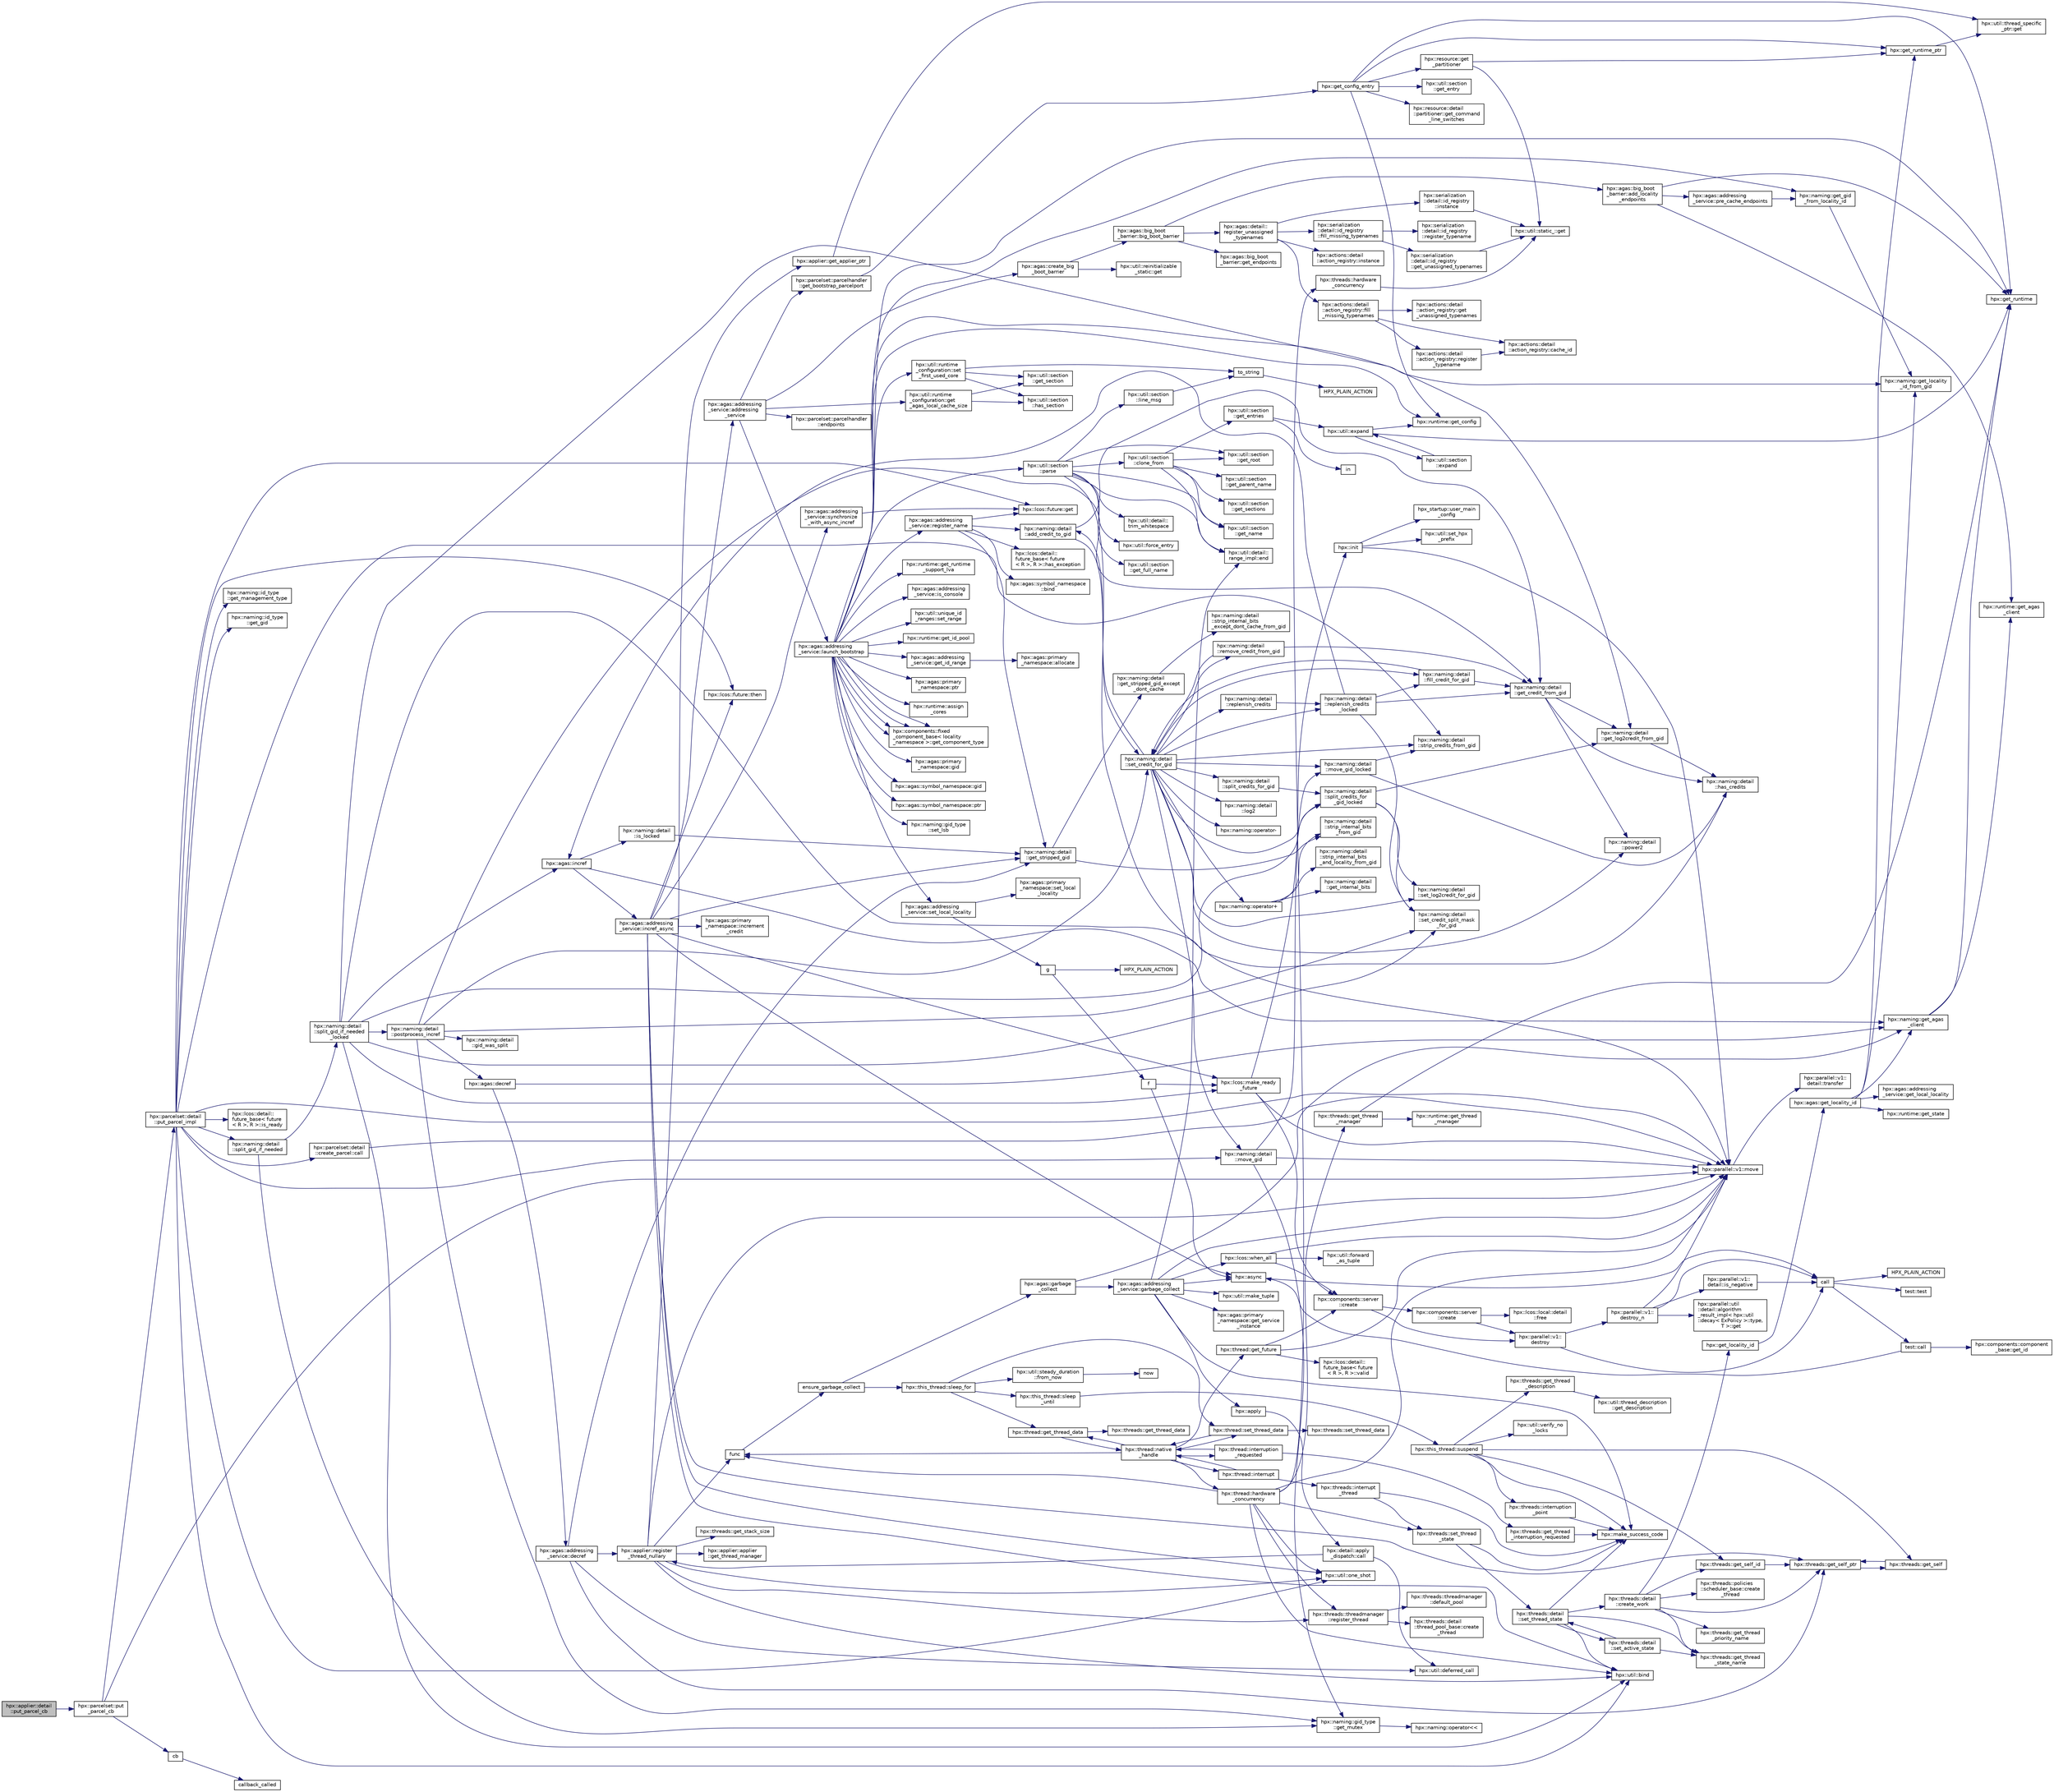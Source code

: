 digraph "hpx::applier::detail::put_parcel_cb"
{
  edge [fontname="Helvetica",fontsize="10",labelfontname="Helvetica",labelfontsize="10"];
  node [fontname="Helvetica",fontsize="10",shape=record];
  rankdir="LR";
  Node529 [label="hpx::applier::detail\l::put_parcel_cb",height=0.2,width=0.4,color="black", fillcolor="grey75", style="filled", fontcolor="black"];
  Node529 -> Node530 [color="midnightblue",fontsize="10",style="solid",fontname="Helvetica"];
  Node530 [label="hpx::parcelset::put\l_parcel_cb",height=0.2,width=0.4,color="black", fillcolor="white", style="filled",URL="$d4/d41/namespacehpx_1_1parcelset.html#a44a60f48094a44cbb7f52b7807dc56ff"];
  Node530 -> Node531 [color="midnightblue",fontsize="10",style="solid",fontname="Helvetica"];
  Node531 [label="hpx::parcelset::detail\l::put_parcel_impl",height=0.2,width=0.4,color="black", fillcolor="white", style="filled",URL="$dc/d4e/namespacehpx_1_1parcelset_1_1detail.html#a0dfe29365976960c7f5db6388e8ce603"];
  Node531 -> Node532 [color="midnightblue",fontsize="10",style="solid",fontname="Helvetica"];
  Node532 [label="hpx::naming::id_type\l::get_management_type",height=0.2,width=0.4,color="black", fillcolor="white", style="filled",URL="$db/dee/structhpx_1_1naming_1_1id__type.html#a84fabf15e9dc17e27f7e58c8a4d05cff"];
  Node531 -> Node533 [color="midnightblue",fontsize="10",style="solid",fontname="Helvetica"];
  Node533 [label="hpx::naming::id_type\l::get_gid",height=0.2,width=0.4,color="black", fillcolor="white", style="filled",URL="$db/dee/structhpx_1_1naming_1_1id__type.html#a0375af42ca6b0ff79e627d91bfae571b"];
  Node531 -> Node534 [color="midnightblue",fontsize="10",style="solid",fontname="Helvetica"];
  Node534 [label="hpx::naming::detail\l::strip_credits_from_gid",height=0.2,width=0.4,color="black", fillcolor="white", style="filled",URL="$d5/d18/namespacehpx_1_1naming_1_1detail.html#a422b12b60e5f7844b224dd68cf8cae8e"];
  Node531 -> Node535 [color="midnightblue",fontsize="10",style="solid",fontname="Helvetica"];
  Node535 [label="hpx::parcelset::detail\l::create_parcel::call",height=0.2,width=0.4,color="black", fillcolor="white", style="filled",URL="$d1/d78/structhpx_1_1parcelset_1_1detail_1_1create__parcel.html#a62b65942f923f68ecf7217b8d48c1157"];
  Node535 -> Node536 [color="midnightblue",fontsize="10",style="solid",fontname="Helvetica"];
  Node536 [label="hpx::parallel::v1::move",height=0.2,width=0.4,color="black", fillcolor="white", style="filled",URL="$db/db9/namespacehpx_1_1parallel_1_1v1.html#aa7c4ede081ce786c9d1eb1adff495cfc"];
  Node536 -> Node537 [color="midnightblue",fontsize="10",style="solid",fontname="Helvetica"];
  Node537 [label="hpx::parallel::v1::\ldetail::transfer",height=0.2,width=0.4,color="black", fillcolor="white", style="filled",URL="$d2/ddd/namespacehpx_1_1parallel_1_1v1_1_1detail.html#ab1b56a05e1885ca7cc7ffa1804dd2f3c"];
  Node531 -> Node536 [color="midnightblue",fontsize="10",style="solid",fontname="Helvetica"];
  Node531 -> Node538 [color="midnightblue",fontsize="10",style="solid",fontname="Helvetica"];
  Node538 [label="hpx::naming::detail\l::move_gid",height=0.2,width=0.4,color="black", fillcolor="white", style="filled",URL="$d5/d18/namespacehpx_1_1naming_1_1detail.html#aade6b5eb4f9361377b0a427cd8bffdca"];
  Node538 -> Node539 [color="midnightblue",fontsize="10",style="solid",fontname="Helvetica"];
  Node539 [label="hpx::naming::gid_type\l::get_mutex",height=0.2,width=0.4,color="black", fillcolor="white", style="filled",URL="$d3/d67/structhpx_1_1naming_1_1gid__type.html#a25f1f7d247b4ec6e77e577400bbbc18f"];
  Node539 -> Node540 [color="midnightblue",fontsize="10",style="solid",fontname="Helvetica"];
  Node540 [label="hpx::naming::operator\<\<",height=0.2,width=0.4,color="black", fillcolor="white", style="filled",URL="$d4/dc9/namespacehpx_1_1naming.html#ad9103d927583be9fcc218e045ad2a6e6"];
  Node538 -> Node541 [color="midnightblue",fontsize="10",style="solid",fontname="Helvetica"];
  Node541 [label="hpx::naming::detail\l::move_gid_locked",height=0.2,width=0.4,color="black", fillcolor="white", style="filled",URL="$d5/d18/namespacehpx_1_1naming_1_1detail.html#ade50f3a7ea7970594a107017d9781f45"];
  Node541 -> Node542 [color="midnightblue",fontsize="10",style="solid",fontname="Helvetica"];
  Node542 [label="hpx::naming::detail\l::has_credits",height=0.2,width=0.4,color="black", fillcolor="white", style="filled",URL="$d5/d18/namespacehpx_1_1naming_1_1detail.html#afb823cf706d95f298c25af22fe39653b"];
  Node541 -> Node534 [color="midnightblue",fontsize="10",style="solid",fontname="Helvetica"];
  Node538 -> Node536 [color="midnightblue",fontsize="10",style="solid",fontname="Helvetica"];
  Node531 -> Node543 [color="midnightblue",fontsize="10",style="solid",fontname="Helvetica"];
  Node543 [label="hpx::naming::detail\l::split_gid_if_needed",height=0.2,width=0.4,color="black", fillcolor="white", style="filled",URL="$d5/d18/namespacehpx_1_1naming_1_1detail.html#a106949fcb9087fb6bdca67d048d6568f"];
  Node543 -> Node539 [color="midnightblue",fontsize="10",style="solid",fontname="Helvetica"];
  Node543 -> Node544 [color="midnightblue",fontsize="10",style="solid",fontname="Helvetica"];
  Node544 [label="hpx::naming::detail\l::split_gid_if_needed\l_locked",height=0.2,width=0.4,color="black", fillcolor="white", style="filled",URL="$d5/d18/namespacehpx_1_1naming_1_1detail.html#a8a41d874bb719f702a76d483293d9d56"];
  Node544 -> Node542 [color="midnightblue",fontsize="10",style="solid",fontname="Helvetica"];
  Node544 -> Node545 [color="midnightblue",fontsize="10",style="solid",fontname="Helvetica"];
  Node545 [label="hpx::naming::detail\l::get_log2credit_from_gid",height=0.2,width=0.4,color="black", fillcolor="white", style="filled",URL="$d5/d18/namespacehpx_1_1naming_1_1detail.html#a65b5a75f9576e0c15d372d20f0ed37d0"];
  Node545 -> Node542 [color="midnightblue",fontsize="10",style="solid",fontname="Helvetica"];
  Node544 -> Node546 [color="midnightblue",fontsize="10",style="solid",fontname="Helvetica"];
  Node546 [label="hpx::naming::detail\l::set_credit_split_mask\l_for_gid",height=0.2,width=0.4,color="black", fillcolor="white", style="filled",URL="$d5/d18/namespacehpx_1_1naming_1_1detail.html#a514fb4fd603d267bd438c27ea2fb1e7d"];
  Node544 -> Node547 [color="midnightblue",fontsize="10",style="solid",fontname="Helvetica"];
  Node547 [label="hpx::agas::incref",height=0.2,width=0.4,color="black", fillcolor="white", style="filled",URL="$dc/d54/namespacehpx_1_1agas.html#aad81d2ea721c1a5692e243ef07bf164f"];
  Node547 -> Node548 [color="midnightblue",fontsize="10",style="solid",fontname="Helvetica"];
  Node548 [label="hpx::naming::detail\l::is_locked",height=0.2,width=0.4,color="black", fillcolor="white", style="filled",URL="$d5/d18/namespacehpx_1_1naming_1_1detail.html#a721ab5a11bd11a37b0c905ea3fe0a6d7"];
  Node548 -> Node549 [color="midnightblue",fontsize="10",style="solid",fontname="Helvetica"];
  Node549 [label="hpx::naming::detail\l::get_stripped_gid",height=0.2,width=0.4,color="black", fillcolor="white", style="filled",URL="$d5/d18/namespacehpx_1_1naming_1_1detail.html#ad3a849cb7ebd5dccf9aefadccc21dd89"];
  Node549 -> Node550 [color="midnightblue",fontsize="10",style="solid",fontname="Helvetica"];
  Node550 [label="hpx::naming::detail\l::strip_internal_bits\l_from_gid",height=0.2,width=0.4,color="black", fillcolor="white", style="filled",URL="$d5/d18/namespacehpx_1_1naming_1_1detail.html#a95cca4d4bc82a9da3e804b225b03dfaf"];
  Node549 -> Node551 [color="midnightblue",fontsize="10",style="solid",fontname="Helvetica"];
  Node551 [label="hpx::naming::detail\l::get_stripped_gid_except\l_dont_cache",height=0.2,width=0.4,color="black", fillcolor="white", style="filled",URL="$d5/d18/namespacehpx_1_1naming_1_1detail.html#a1ab848588112d0f7fac377a15692c9cc"];
  Node551 -> Node552 [color="midnightblue",fontsize="10",style="solid",fontname="Helvetica"];
  Node552 [label="hpx::naming::detail\l::strip_internal_bits\l_except_dont_cache_from_gid",height=0.2,width=0.4,color="black", fillcolor="white", style="filled",URL="$d5/d18/namespacehpx_1_1naming_1_1detail.html#aabeb51a92376c6bfb9cf31bf9ff0c4cc"];
  Node547 -> Node553 [color="midnightblue",fontsize="10",style="solid",fontname="Helvetica"];
  Node553 [label="hpx::naming::get_agas\l_client",height=0.2,width=0.4,color="black", fillcolor="white", style="filled",URL="$d4/dc9/namespacehpx_1_1naming.html#a0408fffd5d34b620712a801b0ae3b032"];
  Node553 -> Node554 [color="midnightblue",fontsize="10",style="solid",fontname="Helvetica"];
  Node554 [label="hpx::get_runtime",height=0.2,width=0.4,color="black", fillcolor="white", style="filled",URL="$d8/d83/namespacehpx.html#aef902cc6c7dd3b9fbadf34d1e850a070"];
  Node553 -> Node555 [color="midnightblue",fontsize="10",style="solid",fontname="Helvetica"];
  Node555 [label="hpx::runtime::get_agas\l_client",height=0.2,width=0.4,color="black", fillcolor="white", style="filled",URL="$d0/d7b/classhpx_1_1runtime.html#aeb5dddd30d6b9861669af8ad44d1a96a"];
  Node547 -> Node556 [color="midnightblue",fontsize="10",style="solid",fontname="Helvetica"];
  Node556 [label="hpx::agas::addressing\l_service::incref_async",height=0.2,width=0.4,color="black", fillcolor="white", style="filled",URL="$db/d58/structhpx_1_1agas_1_1addressing__service.html#adae9df2634cf648f129f203c3678c1c1",tooltip="Increment the global reference count for the given id. "];
  Node556 -> Node549 [color="midnightblue",fontsize="10",style="solid",fontname="Helvetica"];
  Node556 -> Node557 [color="midnightblue",fontsize="10",style="solid",fontname="Helvetica"];
  Node557 [label="hpx::threads::get_self_ptr",height=0.2,width=0.4,color="black", fillcolor="white", style="filled",URL="$d7/d28/namespacehpx_1_1threads.html#a22877ae347ad884cde3a51397dad6c53"];
  Node557 -> Node558 [color="midnightblue",fontsize="10",style="solid",fontname="Helvetica"];
  Node558 [label="hpx::threads::get_self",height=0.2,width=0.4,color="black", fillcolor="white", style="filled",URL="$d7/d28/namespacehpx_1_1threads.html#a07daf4d6d29233f20d66d41ab7b5b8e8"];
  Node558 -> Node557 [color="midnightblue",fontsize="10",style="solid",fontname="Helvetica"];
  Node556 -> Node559 [color="midnightblue",fontsize="10",style="solid",fontname="Helvetica"];
  Node559 [label="hpx::agas::addressing\l_service::addressing\l_service",height=0.2,width=0.4,color="black", fillcolor="white", style="filled",URL="$db/d58/structhpx_1_1agas_1_1addressing__service.html#a4cd885b12c530009f44f7372c197d54f"];
  Node559 -> Node560 [color="midnightblue",fontsize="10",style="solid",fontname="Helvetica"];
  Node560 [label="hpx::util::runtime\l_configuration::get\l_agas_local_cache_size",height=0.2,width=0.4,color="black", fillcolor="white", style="filled",URL="$d8/d70/classhpx_1_1util_1_1runtime__configuration.html#a5fc409d10bc5e063fde7992fb2d8eefe"];
  Node560 -> Node561 [color="midnightblue",fontsize="10",style="solid",fontname="Helvetica"];
  Node561 [label="hpx::util::section\l::has_section",height=0.2,width=0.4,color="black", fillcolor="white", style="filled",URL="$dd/de4/classhpx_1_1util_1_1section.html#a2ef0091925e5c2e3fda235bff644cdb4"];
  Node560 -> Node562 [color="midnightblue",fontsize="10",style="solid",fontname="Helvetica"];
  Node562 [label="hpx::util::section\l::get_section",height=0.2,width=0.4,color="black", fillcolor="white", style="filled",URL="$dd/de4/classhpx_1_1util_1_1section.html#a3506cc01fb5453b2176f4747352c5517"];
  Node559 -> Node563 [color="midnightblue",fontsize="10",style="solid",fontname="Helvetica"];
  Node563 [label="hpx::parcelset::parcelhandler\l::get_bootstrap_parcelport",height=0.2,width=0.4,color="black", fillcolor="white", style="filled",URL="$d4/d2f/classhpx_1_1parcelset_1_1parcelhandler.html#aac412291f000080f2496f288b97b7859"];
  Node563 -> Node564 [color="midnightblue",fontsize="10",style="solid",fontname="Helvetica"];
  Node564 [label="hpx::get_config_entry",height=0.2,width=0.4,color="black", fillcolor="white", style="filled",URL="$d8/d83/namespacehpx.html#a097240e6744bc8905f708932da401835",tooltip="Retrieve the string value of a configuration entry given by key. "];
  Node564 -> Node565 [color="midnightblue",fontsize="10",style="solid",fontname="Helvetica"];
  Node565 [label="hpx::get_runtime_ptr",height=0.2,width=0.4,color="black", fillcolor="white", style="filled",URL="$d8/d83/namespacehpx.html#af29daf2bb3e01b4d6495a1742b6cce64"];
  Node565 -> Node566 [color="midnightblue",fontsize="10",style="solid",fontname="Helvetica"];
  Node566 [label="hpx::util::thread_specific\l_ptr::get",height=0.2,width=0.4,color="black", fillcolor="white", style="filled",URL="$d4/d4c/structhpx_1_1util_1_1thread__specific__ptr.html#a3b27d8520710478aa41d1f74206bdba9"];
  Node564 -> Node554 [color="midnightblue",fontsize="10",style="solid",fontname="Helvetica"];
  Node564 -> Node567 [color="midnightblue",fontsize="10",style="solid",fontname="Helvetica"];
  Node567 [label="hpx::runtime::get_config",height=0.2,width=0.4,color="black", fillcolor="white", style="filled",URL="$d0/d7b/classhpx_1_1runtime.html#a0bfe0241e54b1fe1dd4ec181d944de43",tooltip="access configuration information "];
  Node564 -> Node568 [color="midnightblue",fontsize="10",style="solid",fontname="Helvetica"];
  Node568 [label="hpx::util::section\l::get_entry",height=0.2,width=0.4,color="black", fillcolor="white", style="filled",URL="$dd/de4/classhpx_1_1util_1_1section.html#a02ac2ca2a4490347405dec03df46af88"];
  Node564 -> Node569 [color="midnightblue",fontsize="10",style="solid",fontname="Helvetica"];
  Node569 [label="hpx::resource::get\l_partitioner",height=0.2,width=0.4,color="black", fillcolor="white", style="filled",URL="$dd/da5/namespacehpx_1_1resource.html#af91354c369d9a22a00581d6b6da7d0ee"];
  Node569 -> Node570 [color="midnightblue",fontsize="10",style="solid",fontname="Helvetica"];
  Node570 [label="hpx::util::static_::get",height=0.2,width=0.4,color="black", fillcolor="white", style="filled",URL="$d3/dbb/structhpx_1_1util_1_1static__.html#a2967c633948a3bf17a3b5405ef5a8318"];
  Node569 -> Node565 [color="midnightblue",fontsize="10",style="solid",fontname="Helvetica"];
  Node564 -> Node571 [color="midnightblue",fontsize="10",style="solid",fontname="Helvetica"];
  Node571 [label="hpx::resource::detail\l::partitioner::get_command\l_line_switches",height=0.2,width=0.4,color="black", fillcolor="white", style="filled",URL="$d0/dab/classhpx_1_1resource_1_1detail_1_1partitioner.html#a16fe01dd59b2c89bd556788b5713522e"];
  Node559 -> Node572 [color="midnightblue",fontsize="10",style="solid",fontname="Helvetica"];
  Node572 [label="hpx::agas::create_big\l_boot_barrier",height=0.2,width=0.4,color="black", fillcolor="white", style="filled",URL="$dc/d54/namespacehpx_1_1agas.html#a272f64deb448ea9613501a5b3458a57f"];
  Node572 -> Node573 [color="midnightblue",fontsize="10",style="solid",fontname="Helvetica"];
  Node573 [label="hpx::util::reinitializable\l_static::get",height=0.2,width=0.4,color="black", fillcolor="white", style="filled",URL="$d2/db7/structhpx_1_1util_1_1reinitializable__static.html#a2c616d22a193ed9d3b0b58d4203b3809"];
  Node572 -> Node574 [color="midnightblue",fontsize="10",style="solid",fontname="Helvetica"];
  Node574 [label="hpx::agas::big_boot\l_barrier::big_boot_barrier",height=0.2,width=0.4,color="black", fillcolor="white", style="filled",URL="$d8/db6/structhpx_1_1agas_1_1big__boot__barrier.html#ab00f39b77e1ae054dddeab796ac49a07"];
  Node574 -> Node575 [color="midnightblue",fontsize="10",style="solid",fontname="Helvetica"];
  Node575 [label="hpx::agas::detail::\lregister_unassigned\l_typenames",height=0.2,width=0.4,color="black", fillcolor="white", style="filled",URL="$dd/dd0/namespacehpx_1_1agas_1_1detail.html#a69a4d9fbe321b26f2eeeacaae98c05bb"];
  Node575 -> Node576 [color="midnightblue",fontsize="10",style="solid",fontname="Helvetica"];
  Node576 [label="hpx::serialization\l::detail::id_registry\l::instance",height=0.2,width=0.4,color="black", fillcolor="white", style="filled",URL="$dc/d9a/classhpx_1_1serialization_1_1detail_1_1id__registry.html#ab5118609f28337b2a71e7ac63399a2dc"];
  Node576 -> Node570 [color="midnightblue",fontsize="10",style="solid",fontname="Helvetica"];
  Node575 -> Node577 [color="midnightblue",fontsize="10",style="solid",fontname="Helvetica"];
  Node577 [label="hpx::serialization\l::detail::id_registry\l::fill_missing_typenames",height=0.2,width=0.4,color="black", fillcolor="white", style="filled",URL="$dc/d9a/classhpx_1_1serialization_1_1detail_1_1id__registry.html#a80cd98a900de5a5347cf51ab710ed1be"];
  Node577 -> Node578 [color="midnightblue",fontsize="10",style="solid",fontname="Helvetica"];
  Node578 [label="hpx::serialization\l::detail::id_registry\l::get_unassigned_typenames",height=0.2,width=0.4,color="black", fillcolor="white", style="filled",URL="$dc/d9a/classhpx_1_1serialization_1_1detail_1_1id__registry.html#a667f38001517e0031e3421b1f6719baf"];
  Node578 -> Node570 [color="midnightblue",fontsize="10",style="solid",fontname="Helvetica"];
  Node577 -> Node579 [color="midnightblue",fontsize="10",style="solid",fontname="Helvetica"];
  Node579 [label="hpx::serialization\l::detail::id_registry\l::register_typename",height=0.2,width=0.4,color="black", fillcolor="white", style="filled",URL="$dc/d9a/classhpx_1_1serialization_1_1detail_1_1id__registry.html#a3ecf46288bd104ca800605842a269fd6"];
  Node575 -> Node580 [color="midnightblue",fontsize="10",style="solid",fontname="Helvetica"];
  Node580 [label="hpx::actions::detail\l::action_registry::instance",height=0.2,width=0.4,color="black", fillcolor="white", style="filled",URL="$d6/d07/structhpx_1_1actions_1_1detail_1_1action__registry.html#a4d8a8074f8a91fdc5a62e8067ef6472c"];
  Node575 -> Node581 [color="midnightblue",fontsize="10",style="solid",fontname="Helvetica"];
  Node581 [label="hpx::actions::detail\l::action_registry::fill\l_missing_typenames",height=0.2,width=0.4,color="black", fillcolor="white", style="filled",URL="$d6/d07/structhpx_1_1actions_1_1detail_1_1action__registry.html#ad0b2659af6636d76d4b39d64eac81e3c"];
  Node581 -> Node582 [color="midnightblue",fontsize="10",style="solid",fontname="Helvetica"];
  Node582 [label="hpx::actions::detail\l::action_registry::get\l_unassigned_typenames",height=0.2,width=0.4,color="black", fillcolor="white", style="filled",URL="$d6/d07/structhpx_1_1actions_1_1detail_1_1action__registry.html#a5216619c74ba5ee2d7a82626fe3f42cd"];
  Node581 -> Node583 [color="midnightblue",fontsize="10",style="solid",fontname="Helvetica"];
  Node583 [label="hpx::actions::detail\l::action_registry::register\l_typename",height=0.2,width=0.4,color="black", fillcolor="white", style="filled",URL="$d6/d07/structhpx_1_1actions_1_1detail_1_1action__registry.html#a7352d14b8ad4d97a880c8ff247f0e04a"];
  Node583 -> Node584 [color="midnightblue",fontsize="10",style="solid",fontname="Helvetica"];
  Node584 [label="hpx::actions::detail\l::action_registry::cache_id",height=0.2,width=0.4,color="black", fillcolor="white", style="filled",URL="$d6/d07/structhpx_1_1actions_1_1detail_1_1action__registry.html#a241539d91aa05a0cb41e6949b4f7ffb6"];
  Node581 -> Node584 [color="midnightblue",fontsize="10",style="solid",fontname="Helvetica"];
  Node574 -> Node585 [color="midnightblue",fontsize="10",style="solid",fontname="Helvetica"];
  Node585 [label="hpx::agas::big_boot\l_barrier::add_locality\l_endpoints",height=0.2,width=0.4,color="black", fillcolor="white", style="filled",URL="$d8/db6/structhpx_1_1agas_1_1big__boot__barrier.html#aedb4d5066f5ee188b4b2e7476bde8f35"];
  Node585 -> Node554 [color="midnightblue",fontsize="10",style="solid",fontname="Helvetica"];
  Node585 -> Node555 [color="midnightblue",fontsize="10",style="solid",fontname="Helvetica"];
  Node585 -> Node586 [color="midnightblue",fontsize="10",style="solid",fontname="Helvetica"];
  Node586 [label="hpx::agas::addressing\l_service::pre_cache_endpoints",height=0.2,width=0.4,color="black", fillcolor="white", style="filled",URL="$db/d58/structhpx_1_1agas_1_1addressing__service.html#a9384e7f70c49705ea11e55718c144ee4"];
  Node586 -> Node587 [color="midnightblue",fontsize="10",style="solid",fontname="Helvetica"];
  Node587 [label="hpx::naming::get_gid\l_from_locality_id",height=0.2,width=0.4,color="black", fillcolor="white", style="filled",URL="$d4/dc9/namespacehpx_1_1naming.html#ae50a3ecdb5854b6a25a556ebc9830541"];
  Node587 -> Node588 [color="midnightblue",fontsize="10",style="solid",fontname="Helvetica"];
  Node588 [label="hpx::naming::get_locality\l_id_from_gid",height=0.2,width=0.4,color="black", fillcolor="white", style="filled",URL="$d4/dc9/namespacehpx_1_1naming.html#a7fd43037784560bd04fda9b49e33529f"];
  Node574 -> Node589 [color="midnightblue",fontsize="10",style="solid",fontname="Helvetica"];
  Node589 [label="hpx::agas::big_boot\l_barrier::get_endpoints",height=0.2,width=0.4,color="black", fillcolor="white", style="filled",URL="$d8/db6/structhpx_1_1agas_1_1big__boot__barrier.html#a019606b912a47e77062cd7de28adb428"];
  Node559 -> Node590 [color="midnightblue",fontsize="10",style="solid",fontname="Helvetica"];
  Node590 [label="hpx::parcelset::parcelhandler\l::endpoints",height=0.2,width=0.4,color="black", fillcolor="white", style="filled",URL="$d4/d2f/classhpx_1_1parcelset_1_1parcelhandler.html#a7a79973ee047c9a655e7517b89d78558",tooltip="return the endpoints associated with this parcelhandler "];
  Node559 -> Node591 [color="midnightblue",fontsize="10",style="solid",fontname="Helvetica"];
  Node591 [label="hpx::agas::addressing\l_service::launch_bootstrap",height=0.2,width=0.4,color="black", fillcolor="white", style="filled",URL="$db/d58/structhpx_1_1agas_1_1addressing__service.html#a664380be3597d3ca31677b2ae5800e76"];
  Node591 -> Node592 [color="midnightblue",fontsize="10",style="solid",fontname="Helvetica"];
  Node592 [label="hpx::agas::primary\l_namespace::ptr",height=0.2,width=0.4,color="black", fillcolor="white", style="filled",URL="$d1/d43/structhpx_1_1agas_1_1primary__namespace.html#a977601f2c79f10b3aef3db56fb3aad0d"];
  Node591 -> Node554 [color="midnightblue",fontsize="10",style="solid",fontname="Helvetica"];
  Node591 -> Node587 [color="midnightblue",fontsize="10",style="solid",fontname="Helvetica"];
  Node591 -> Node593 [color="midnightblue",fontsize="10",style="solid",fontname="Helvetica"];
  Node593 [label="hpx::agas::addressing\l_service::set_local_locality",height=0.2,width=0.4,color="black", fillcolor="white", style="filled",URL="$db/d58/structhpx_1_1agas_1_1addressing__service.html#a262a9982f31caacd5c605b643f2cc081"];
  Node593 -> Node594 [color="midnightblue",fontsize="10",style="solid",fontname="Helvetica"];
  Node594 [label="g",height=0.2,width=0.4,color="black", fillcolor="white", style="filled",URL="$da/d17/cxx11__noexcept_8cpp.html#a96f5ebe659f57f5faa7343c54f8ea39a"];
  Node594 -> Node595 [color="midnightblue",fontsize="10",style="solid",fontname="Helvetica"];
  Node595 [label="f",height=0.2,width=0.4,color="black", fillcolor="white", style="filled",URL="$d4/d13/async__unwrap__1037_8cpp.html#a02a6b0b4f77af9f69a841dc8262b0cd0"];
  Node595 -> Node596 [color="midnightblue",fontsize="10",style="solid",fontname="Helvetica"];
  Node596 [label="hpx::async",height=0.2,width=0.4,color="black", fillcolor="white", style="filled",URL="$d8/d83/namespacehpx.html#acb7d8e37b73b823956ce144f9a57eaa4"];
  Node596 -> Node597 [color="midnightblue",fontsize="10",style="solid",fontname="Helvetica"];
  Node597 [label="call",height=0.2,width=0.4,color="black", fillcolor="white", style="filled",URL="$d2/d67/promise__1620_8cpp.html#a58357f0b82bc761e1d0b9091ed563a70"];
  Node597 -> Node598 [color="midnightblue",fontsize="10",style="solid",fontname="Helvetica"];
  Node598 [label="test::test",height=0.2,width=0.4,color="black", fillcolor="white", style="filled",URL="$d8/d89/structtest.html#ab42d5ece712d716b04cb3f686f297a26"];
  Node597 -> Node599 [color="midnightblue",fontsize="10",style="solid",fontname="Helvetica"];
  Node599 [label="HPX_PLAIN_ACTION",height=0.2,width=0.4,color="black", fillcolor="white", style="filled",URL="$d2/d67/promise__1620_8cpp.html#ab96aab827a4b1fcaf66cfe0ba83fef23"];
  Node597 -> Node600 [color="midnightblue",fontsize="10",style="solid",fontname="Helvetica"];
  Node600 [label="test::call",height=0.2,width=0.4,color="black", fillcolor="white", style="filled",URL="$d8/d89/structtest.html#aeb29e7ed6518b9426ccf1344c52620ae"];
  Node600 -> Node596 [color="midnightblue",fontsize="10",style="solid",fontname="Helvetica"];
  Node600 -> Node601 [color="midnightblue",fontsize="10",style="solid",fontname="Helvetica"];
  Node601 [label="hpx::components::component\l_base::get_id",height=0.2,width=0.4,color="black", fillcolor="white", style="filled",URL="$d2/de6/classhpx_1_1components_1_1component__base.html#a4c8fd93514039bdf01c48d66d82b19cd"];
  Node595 -> Node602 [color="midnightblue",fontsize="10",style="solid",fontname="Helvetica"];
  Node602 [label="hpx::lcos::make_ready\l_future",height=0.2,width=0.4,color="black", fillcolor="white", style="filled",URL="$d2/dc9/namespacehpx_1_1lcos.html#a42997564ddfde91d475b8a2cea8f53e4"];
  Node602 -> Node603 [color="midnightblue",fontsize="10",style="solid",fontname="Helvetica"];
  Node603 [label="hpx::init",height=0.2,width=0.4,color="black", fillcolor="white", style="filled",URL="$d8/d83/namespacehpx.html#a3c694ea960b47c56b33351ba16e3d76b",tooltip="Main entry point for launching the HPX runtime system. "];
  Node603 -> Node604 [color="midnightblue",fontsize="10",style="solid",fontname="Helvetica"];
  Node604 [label="hpx::util::set_hpx\l_prefix",height=0.2,width=0.4,color="black", fillcolor="white", style="filled",URL="$df/dad/namespacehpx_1_1util.html#ae40a23c1ba0a48d9304dcf717a95793e"];
  Node603 -> Node605 [color="midnightblue",fontsize="10",style="solid",fontname="Helvetica"];
  Node605 [label="hpx_startup::user_main\l_config",height=0.2,width=0.4,color="black", fillcolor="white", style="filled",URL="$d3/dd2/namespacehpx__startup.html#aaac571d88bd3912a4225a23eb3261637"];
  Node603 -> Node536 [color="midnightblue",fontsize="10",style="solid",fontname="Helvetica"];
  Node602 -> Node606 [color="midnightblue",fontsize="10",style="solid",fontname="Helvetica"];
  Node606 [label="hpx::components::server\l::create",height=0.2,width=0.4,color="black", fillcolor="white", style="filled",URL="$d2/da2/namespacehpx_1_1components_1_1server.html#ac776c89f3d68ceb910e8cee9fa937ab4",tooltip="Create arrays of components using their default constructor. "];
  Node606 -> Node607 [color="midnightblue",fontsize="10",style="solid",fontname="Helvetica"];
  Node607 [label="hpx::components::server\l::create",height=0.2,width=0.4,color="black", fillcolor="white", style="filled",URL="$d2/da2/namespacehpx_1_1components_1_1server.html#a77d26de181c97b444565e230577981bd"];
  Node607 -> Node608 [color="midnightblue",fontsize="10",style="solid",fontname="Helvetica"];
  Node608 [label="hpx::lcos::local::detail\l::free",height=0.2,width=0.4,color="black", fillcolor="white", style="filled",URL="$d4/dcb/namespacehpx_1_1lcos_1_1local_1_1detail.html#a55a940f019734e9bb045dc123cd80e48"];
  Node607 -> Node609 [color="midnightblue",fontsize="10",style="solid",fontname="Helvetica"];
  Node609 [label="hpx::parallel::v1::\ldestroy",height=0.2,width=0.4,color="black", fillcolor="white", style="filled",URL="$db/db9/namespacehpx_1_1parallel_1_1v1.html#acf303558375048e8a7cc9a2c2e09477f"];
  Node609 -> Node597 [color="midnightblue",fontsize="10",style="solid",fontname="Helvetica"];
  Node609 -> Node610 [color="midnightblue",fontsize="10",style="solid",fontname="Helvetica"];
  Node610 [label="hpx::parallel::v1::\ldestroy_n",height=0.2,width=0.4,color="black", fillcolor="white", style="filled",URL="$db/db9/namespacehpx_1_1parallel_1_1v1.html#a71d0691132a300690163f5636bcd5bd3"];
  Node610 -> Node611 [color="midnightblue",fontsize="10",style="solid",fontname="Helvetica"];
  Node611 [label="hpx::parallel::v1::\ldetail::is_negative",height=0.2,width=0.4,color="black", fillcolor="white", style="filled",URL="$d2/ddd/namespacehpx_1_1parallel_1_1v1_1_1detail.html#adf2e40fc4b20ad0fd442ee3118a4d527"];
  Node611 -> Node597 [color="midnightblue",fontsize="10",style="solid",fontname="Helvetica"];
  Node610 -> Node612 [color="midnightblue",fontsize="10",style="solid",fontname="Helvetica"];
  Node612 [label="hpx::parallel::util\l::detail::algorithm\l_result_impl\< hpx::util\l::decay\< ExPolicy \>::type,\l T \>::get",height=0.2,width=0.4,color="black", fillcolor="white", style="filled",URL="$d2/d42/structhpx_1_1parallel_1_1util_1_1detail_1_1algorithm__result__impl.html#ab5b051e8ec74eff5e0e62fd63f5d377e"];
  Node610 -> Node536 [color="midnightblue",fontsize="10",style="solid",fontname="Helvetica"];
  Node610 -> Node597 [color="midnightblue",fontsize="10",style="solid",fontname="Helvetica"];
  Node606 -> Node609 [color="midnightblue",fontsize="10",style="solid",fontname="Helvetica"];
  Node602 -> Node536 [color="midnightblue",fontsize="10",style="solid",fontname="Helvetica"];
  Node594 -> Node613 [color="midnightblue",fontsize="10",style="solid",fontname="Helvetica"];
  Node613 [label="HPX_PLAIN_ACTION",height=0.2,width=0.4,color="black", fillcolor="white", style="filled",URL="$d4/d13/async__unwrap__1037_8cpp.html#ab5991a65409f0229f564e4935bd7b979"];
  Node593 -> Node614 [color="midnightblue",fontsize="10",style="solid",fontname="Helvetica"];
  Node614 [label="hpx::agas::primary\l_namespace::set_local\l_locality",height=0.2,width=0.4,color="black", fillcolor="white", style="filled",URL="$d1/d43/structhpx_1_1agas_1_1primary__namespace.html#aef9509edfa957ff39e62a2963e7307a9"];
  Node591 -> Node615 [color="midnightblue",fontsize="10",style="solid",fontname="Helvetica"];
  Node615 [label="hpx::runtime::assign\l_cores",height=0.2,width=0.4,color="black", fillcolor="white", style="filled",URL="$d0/d7b/classhpx_1_1runtime.html#ad18888b79a4c00c211acb866abf8c750"];
  Node591 -> Node567 [color="midnightblue",fontsize="10",style="solid",fontname="Helvetica"];
  Node591 -> Node616 [color="midnightblue",fontsize="10",style="solid",fontname="Helvetica"];
  Node616 [label="hpx::util::runtime\l_configuration::set\l_first_used_core",height=0.2,width=0.4,color="black", fillcolor="white", style="filled",URL="$d8/d70/classhpx_1_1util_1_1runtime__configuration.html#af1c585ee36a9c0503a013faaa08ad398"];
  Node616 -> Node561 [color="midnightblue",fontsize="10",style="solid",fontname="Helvetica"];
  Node616 -> Node562 [color="midnightblue",fontsize="10",style="solid",fontname="Helvetica"];
  Node616 -> Node617 [color="midnightblue",fontsize="10",style="solid",fontname="Helvetica"];
  Node617 [label="to_string",height=0.2,width=0.4,color="black", fillcolor="white", style="filled",URL="$d4/d2c/make__continuation__1615_8cpp.html#acbdae3e81403e1ffc527c18dc1cd51dd"];
  Node617 -> Node618 [color="midnightblue",fontsize="10",style="solid",fontname="Helvetica"];
  Node618 [label="HPX_PLAIN_ACTION",height=0.2,width=0.4,color="black", fillcolor="white", style="filled",URL="$d4/d2c/make__continuation__1615_8cpp.html#a8b2f8a7c58b490fcb1260f36bac46541"];
  Node591 -> Node619 [color="midnightblue",fontsize="10",style="solid",fontname="Helvetica"];
  Node619 [label="hpx::components::fixed\l_component_base\< locality\l_namespace \>::get_component_type",height=0.2,width=0.4,color="black", fillcolor="white", style="filled",URL="$df/dfd/classhpx_1_1components_1_1fixed__component__base.html#aa87dbc5aad4f2ee3f9b8f62c6981a8c2"];
  Node591 -> Node620 [color="midnightblue",fontsize="10",style="solid",fontname="Helvetica"];
  Node620 [label="hpx::agas::primary\l_namespace::gid",height=0.2,width=0.4,color="black", fillcolor="white", style="filled",URL="$d1/d43/structhpx_1_1agas_1_1primary__namespace.html#ab38b0457e706d37af52f1535877a5bfd"];
  Node591 -> Node619 [color="midnightblue",fontsize="10",style="solid",fontname="Helvetica"];
  Node591 -> Node619 [color="midnightblue",fontsize="10",style="solid",fontname="Helvetica"];
  Node591 -> Node621 [color="midnightblue",fontsize="10",style="solid",fontname="Helvetica"];
  Node621 [label="hpx::agas::symbol_namespace::gid",height=0.2,width=0.4,color="black", fillcolor="white", style="filled",URL="$dd/d5e/structhpx_1_1agas_1_1symbol__namespace.html#a4b63b0ff1b7963554cbf5b8073529d53"];
  Node591 -> Node619 [color="midnightblue",fontsize="10",style="solid",fontname="Helvetica"];
  Node591 -> Node622 [color="midnightblue",fontsize="10",style="solid",fontname="Helvetica"];
  Node622 [label="hpx::agas::symbol_namespace::ptr",height=0.2,width=0.4,color="black", fillcolor="white", style="filled",URL="$dd/d5e/structhpx_1_1agas_1_1symbol__namespace.html#a67e372d006c4c3a2a3d09640c51ccff4"];
  Node591 -> Node623 [color="midnightblue",fontsize="10",style="solid",fontname="Helvetica"];
  Node623 [label="hpx::util::section\l::parse",height=0.2,width=0.4,color="black", fillcolor="white", style="filled",URL="$dd/de4/classhpx_1_1util_1_1section.html#ace8045f12ef654c88b68a2dfb0788cbd"];
  Node623 -> Node624 [color="midnightblue",fontsize="10",style="solid",fontname="Helvetica"];
  Node624 [label="hpx::util::detail::\lrange_impl::end",height=0.2,width=0.4,color="black", fillcolor="white", style="filled",URL="$d4/d4a/namespacehpx_1_1util_1_1detail_1_1range__impl.html#afb2ea48b0902f52ee4d8b764807b4316"];
  Node623 -> Node625 [color="midnightblue",fontsize="10",style="solid",fontname="Helvetica"];
  Node625 [label="hpx::util::detail::\ltrim_whitespace",height=0.2,width=0.4,color="black", fillcolor="white", style="filled",URL="$d2/d8e/namespacehpx_1_1util_1_1detail.html#a349c290c57fa761e4e914aafa0023bef"];
  Node623 -> Node626 [color="midnightblue",fontsize="10",style="solid",fontname="Helvetica"];
  Node626 [label="hpx::util::section\l::line_msg",height=0.2,width=0.4,color="black", fillcolor="white", style="filled",URL="$dd/de4/classhpx_1_1util_1_1section.html#afcaf894b8e854536369e648038878185"];
  Node626 -> Node617 [color="midnightblue",fontsize="10",style="solid",fontname="Helvetica"];
  Node623 -> Node627 [color="midnightblue",fontsize="10",style="solid",fontname="Helvetica"];
  Node627 [label="hpx::util::force_entry",height=0.2,width=0.4,color="black", fillcolor="white", style="filled",URL="$df/dad/namespacehpx_1_1util.html#a36f05768f2fe4d204964258716634913"];
  Node623 -> Node628 [color="midnightblue",fontsize="10",style="solid",fontname="Helvetica"];
  Node628 [label="hpx::util::section\l::get_full_name",height=0.2,width=0.4,color="black", fillcolor="white", style="filled",URL="$dd/de4/classhpx_1_1util_1_1section.html#a23dfffaedaa34d9c8273410af900cbff"];
  Node623 -> Node629 [color="midnightblue",fontsize="10",style="solid",fontname="Helvetica"];
  Node629 [label="hpx::util::section\l::clone_from",height=0.2,width=0.4,color="black", fillcolor="white", style="filled",URL="$dd/de4/classhpx_1_1util_1_1section.html#ac563c9cfea4ab359e599357ab775e835"];
  Node629 -> Node630 [color="midnightblue",fontsize="10",style="solid",fontname="Helvetica"];
  Node630 [label="hpx::util::section\l::get_parent_name",height=0.2,width=0.4,color="black", fillcolor="white", style="filled",URL="$dd/de4/classhpx_1_1util_1_1section.html#ad103bdfb0f1d7b70a9d7a93948adc30b"];
  Node629 -> Node631 [color="midnightblue",fontsize="10",style="solid",fontname="Helvetica"];
  Node631 [label="hpx::util::section\l::get_name",height=0.2,width=0.4,color="black", fillcolor="white", style="filled",URL="$dd/de4/classhpx_1_1util_1_1section.html#afbd1ab5fee15d3956ef7fba8f1966e02"];
  Node629 -> Node632 [color="midnightblue",fontsize="10",style="solid",fontname="Helvetica"];
  Node632 [label="hpx::util::section\l::get_entries",height=0.2,width=0.4,color="black", fillcolor="white", style="filled",URL="$dd/de4/classhpx_1_1util_1_1section.html#a2947f576b972863e45bbcf97a14c720e"];
  Node632 -> Node633 [color="midnightblue",fontsize="10",style="solid",fontname="Helvetica"];
  Node633 [label="hpx::util::expand",height=0.2,width=0.4,color="black", fillcolor="white", style="filled",URL="$df/dad/namespacehpx_1_1util.html#ac476e97ca5c1dec44106cb68a534ea22"];
  Node633 -> Node554 [color="midnightblue",fontsize="10",style="solid",fontname="Helvetica"];
  Node633 -> Node567 [color="midnightblue",fontsize="10",style="solid",fontname="Helvetica"];
  Node633 -> Node634 [color="midnightblue",fontsize="10",style="solid",fontname="Helvetica"];
  Node634 [label="hpx::util::section\l::expand",height=0.2,width=0.4,color="black", fillcolor="white", style="filled",URL="$dd/de4/classhpx_1_1util_1_1section.html#aeee54430eca7e62d11765c45d1c58420"];
  Node634 -> Node633 [color="midnightblue",fontsize="10",style="solid",fontname="Helvetica"];
  Node632 -> Node635 [color="midnightblue",fontsize="10",style="solid",fontname="Helvetica"];
  Node635 [label="in",height=0.2,width=0.4,color="black", fillcolor="white", style="filled",URL="$d5/dd8/any__serialization_8cpp.html#a050ffb438bad49c53a9fffc8fff5bff9"];
  Node629 -> Node624 [color="midnightblue",fontsize="10",style="solid",fontname="Helvetica"];
  Node629 -> Node636 [color="midnightblue",fontsize="10",style="solid",fontname="Helvetica"];
  Node636 [label="hpx::util::section\l::get_sections",height=0.2,width=0.4,color="black", fillcolor="white", style="filled",URL="$dd/de4/classhpx_1_1util_1_1section.html#a6b2173349a087e0677d76ac09eb548f8"];
  Node629 -> Node637 [color="midnightblue",fontsize="10",style="solid",fontname="Helvetica"];
  Node637 [label="hpx::util::section\l::get_root",height=0.2,width=0.4,color="black", fillcolor="white", style="filled",URL="$dd/de4/classhpx_1_1util_1_1section.html#a099b4f01861585dea488caf08fe4069b"];
  Node623 -> Node637 [color="midnightblue",fontsize="10",style="solid",fontname="Helvetica"];
  Node623 -> Node631 [color="midnightblue",fontsize="10",style="solid",fontname="Helvetica"];
  Node623 -> Node536 [color="midnightblue",fontsize="10",style="solid",fontname="Helvetica"];
  Node591 -> Node588 [color="midnightblue",fontsize="10",style="solid",fontname="Helvetica"];
  Node591 -> Node638 [color="midnightblue",fontsize="10",style="solid",fontname="Helvetica"];
  Node638 [label="hpx::naming::gid_type\l::set_lsb",height=0.2,width=0.4,color="black", fillcolor="white", style="filled",URL="$d3/d67/structhpx_1_1naming_1_1gid__type.html#aa0e0758f7852bace6a58c84eacae4ddc"];
  Node591 -> Node639 [color="midnightblue",fontsize="10",style="solid",fontname="Helvetica"];
  Node639 [label="hpx::runtime::get_runtime\l_support_lva",height=0.2,width=0.4,color="black", fillcolor="white", style="filled",URL="$d0/d7b/classhpx_1_1runtime.html#aa284ae9894186555459b37cef96ab1f2"];
  Node591 -> Node640 [color="midnightblue",fontsize="10",style="solid",fontname="Helvetica"];
  Node640 [label="hpx::agas::addressing\l_service::register_name",height=0.2,width=0.4,color="black", fillcolor="white", style="filled",URL="$db/d58/structhpx_1_1agas_1_1addressing__service.html#a5929d7fd681a5ed692bfbeaa503fc32d",tooltip="Register a global name with a global address (id) "];
  Node640 -> Node641 [color="midnightblue",fontsize="10",style="solid",fontname="Helvetica"];
  Node641 [label="hpx::agas::symbol_namespace\l::bind",height=0.2,width=0.4,color="black", fillcolor="white", style="filled",URL="$dd/d5e/structhpx_1_1agas_1_1symbol__namespace.html#a4c5b21f70ae191ad0169fe5ac06de532"];
  Node640 -> Node549 [color="midnightblue",fontsize="10",style="solid",fontname="Helvetica"];
  Node640 -> Node642 [color="midnightblue",fontsize="10",style="solid",fontname="Helvetica"];
  Node642 [label="hpx::lcos::detail::\lfuture_base\< future\l\< R \>, R \>::has_exception",height=0.2,width=0.4,color="black", fillcolor="white", style="filled",URL="$d5/dd7/classhpx_1_1lcos_1_1detail_1_1future__base.html#aa95b01f70ad95706ae420ff1db2e5b99"];
  Node640 -> Node643 [color="midnightblue",fontsize="10",style="solid",fontname="Helvetica"];
  Node643 [label="hpx::lcos::future::get",height=0.2,width=0.4,color="black", fillcolor="white", style="filled",URL="$d0/d33/classhpx_1_1lcos_1_1future.html#a8c28269486d5620ac48af349f17bb41c"];
  Node640 -> Node644 [color="midnightblue",fontsize="10",style="solid",fontname="Helvetica"];
  Node644 [label="hpx::naming::detail\l::add_credit_to_gid",height=0.2,width=0.4,color="black", fillcolor="white", style="filled",URL="$d5/d18/namespacehpx_1_1naming_1_1detail.html#ab13848a91587535a393be4def980e832"];
  Node644 -> Node645 [color="midnightblue",fontsize="10",style="solid",fontname="Helvetica"];
  Node645 [label="hpx::naming::detail\l::get_credit_from_gid",height=0.2,width=0.4,color="black", fillcolor="white", style="filled",URL="$d5/d18/namespacehpx_1_1naming_1_1detail.html#ae3d27efe8c838d79e29020ed7c9fa25f"];
  Node645 -> Node542 [color="midnightblue",fontsize="10",style="solid",fontname="Helvetica"];
  Node645 -> Node646 [color="midnightblue",fontsize="10",style="solid",fontname="Helvetica"];
  Node646 [label="hpx::naming::detail\l::power2",height=0.2,width=0.4,color="black", fillcolor="white", style="filled",URL="$d5/d18/namespacehpx_1_1naming_1_1detail.html#a084e318ac378f38778c0696da8cbdaac"];
  Node645 -> Node545 [color="midnightblue",fontsize="10",style="solid",fontname="Helvetica"];
  Node644 -> Node647 [color="midnightblue",fontsize="10",style="solid",fontname="Helvetica"];
  Node647 [label="hpx::naming::detail\l::set_credit_for_gid",height=0.2,width=0.4,color="black", fillcolor="white", style="filled",URL="$d5/d18/namespacehpx_1_1naming_1_1detail.html#a87703193ff814a4e1c912e98e655ec51"];
  Node647 -> Node648 [color="midnightblue",fontsize="10",style="solid",fontname="Helvetica"];
  Node648 [label="hpx::naming::detail\l::log2",height=0.2,width=0.4,color="black", fillcolor="white", style="filled",URL="$d5/d18/namespacehpx_1_1naming_1_1detail.html#a10b972e46f78f4f24d7843d6f8554b5b"];
  Node647 -> Node646 [color="midnightblue",fontsize="10",style="solid",fontname="Helvetica"];
  Node647 -> Node649 [color="midnightblue",fontsize="10",style="solid",fontname="Helvetica"];
  Node649 [label="hpx::naming::detail\l::set_log2credit_for_gid",height=0.2,width=0.4,color="black", fillcolor="white", style="filled",URL="$d5/d18/namespacehpx_1_1naming_1_1detail.html#ac466e44115ff62134192cea0735b147e"];
  Node647 -> Node534 [color="midnightblue",fontsize="10",style="solid",fontname="Helvetica"];
  Node647 -> Node644 [color="midnightblue",fontsize="10",style="solid",fontname="Helvetica"];
  Node647 -> Node650 [color="midnightblue",fontsize="10",style="solid",fontname="Helvetica"];
  Node650 [label="hpx::naming::detail\l::remove_credit_from_gid",height=0.2,width=0.4,color="black", fillcolor="white", style="filled",URL="$d5/d18/namespacehpx_1_1naming_1_1detail.html#a3ccb4b028c2c757c0fabdfe58ac07e47"];
  Node650 -> Node645 [color="midnightblue",fontsize="10",style="solid",fontname="Helvetica"];
  Node650 -> Node647 [color="midnightblue",fontsize="10",style="solid",fontname="Helvetica"];
  Node647 -> Node651 [color="midnightblue",fontsize="10",style="solid",fontname="Helvetica"];
  Node651 [label="hpx::naming::detail\l::fill_credit_for_gid",height=0.2,width=0.4,color="black", fillcolor="white", style="filled",URL="$d5/d18/namespacehpx_1_1naming_1_1detail.html#a3ec890e6a5b5c8fbd21b11dfe7e50352"];
  Node651 -> Node645 [color="midnightblue",fontsize="10",style="solid",fontname="Helvetica"];
  Node651 -> Node647 [color="midnightblue",fontsize="10",style="solid",fontname="Helvetica"];
  Node647 -> Node538 [color="midnightblue",fontsize="10",style="solid",fontname="Helvetica"];
  Node647 -> Node541 [color="midnightblue",fontsize="10",style="solid",fontname="Helvetica"];
  Node647 -> Node652 [color="midnightblue",fontsize="10",style="solid",fontname="Helvetica"];
  Node652 [label="hpx::naming::detail\l::replenish_credits",height=0.2,width=0.4,color="black", fillcolor="white", style="filled",URL="$d5/d18/namespacehpx_1_1naming_1_1detail.html#aab806d937bd01894af129d3d3cbb22f4"];
  Node652 -> Node653 [color="midnightblue",fontsize="10",style="solid",fontname="Helvetica"];
  Node653 [label="hpx::naming::detail\l::replenish_credits\l_locked",height=0.2,width=0.4,color="black", fillcolor="white", style="filled",URL="$d5/d18/namespacehpx_1_1naming_1_1detail.html#a011ed4fa9a2f4d4319adc54943fa03d6"];
  Node653 -> Node645 [color="midnightblue",fontsize="10",style="solid",fontname="Helvetica"];
  Node653 -> Node651 [color="midnightblue",fontsize="10",style="solid",fontname="Helvetica"];
  Node653 -> Node546 [color="midnightblue",fontsize="10",style="solid",fontname="Helvetica"];
  Node653 -> Node547 [color="midnightblue",fontsize="10",style="solid",fontname="Helvetica"];
  Node647 -> Node653 [color="midnightblue",fontsize="10",style="solid",fontname="Helvetica"];
  Node647 -> Node654 [color="midnightblue",fontsize="10",style="solid",fontname="Helvetica"];
  Node654 [label="hpx::naming::detail\l::split_credits_for_gid",height=0.2,width=0.4,color="black", fillcolor="white", style="filled",URL="$d5/d18/namespacehpx_1_1naming_1_1detail.html#ab2f9863a9fdf1ca9b7990f6005b912be"];
  Node654 -> Node655 [color="midnightblue",fontsize="10",style="solid",fontname="Helvetica"];
  Node655 [label="hpx::naming::detail\l::split_credits_for\l_gid_locked",height=0.2,width=0.4,color="black", fillcolor="white", style="filled",URL="$d5/d18/namespacehpx_1_1naming_1_1detail.html#a66dfb706e0b0fe738646b762b2b5403b"];
  Node655 -> Node545 [color="midnightblue",fontsize="10",style="solid",fontname="Helvetica"];
  Node655 -> Node649 [color="midnightblue",fontsize="10",style="solid",fontname="Helvetica"];
  Node655 -> Node546 [color="midnightblue",fontsize="10",style="solid",fontname="Helvetica"];
  Node647 -> Node655 [color="midnightblue",fontsize="10",style="solid",fontname="Helvetica"];
  Node647 -> Node656 [color="midnightblue",fontsize="10",style="solid",fontname="Helvetica"];
  Node656 [label="hpx::naming::operator+",height=0.2,width=0.4,color="black", fillcolor="white", style="filled",URL="$d4/dc9/namespacehpx_1_1naming.html#a6c9fa9568261a3b3fe63b13ecc15d928"];
  Node656 -> Node657 [color="midnightblue",fontsize="10",style="solid",fontname="Helvetica"];
  Node657 [label="hpx::naming::detail\l::get_internal_bits",height=0.2,width=0.4,color="black", fillcolor="white", style="filled",URL="$d5/d18/namespacehpx_1_1naming_1_1detail.html#aa8ae6c0e2110d45ea7deb7874f447860"];
  Node656 -> Node550 [color="midnightblue",fontsize="10",style="solid",fontname="Helvetica"];
  Node656 -> Node658 [color="midnightblue",fontsize="10",style="solid",fontname="Helvetica"];
  Node658 [label="hpx::naming::detail\l::strip_internal_bits\l_and_locality_from_gid",height=0.2,width=0.4,color="black", fillcolor="white", style="filled",URL="$d5/d18/namespacehpx_1_1naming_1_1detail.html#ab1bd7017282cf07702a1ab3746c6a3ec"];
  Node647 -> Node659 [color="midnightblue",fontsize="10",style="solid",fontname="Helvetica"];
  Node659 [label="hpx::naming::operator-",height=0.2,width=0.4,color="black", fillcolor="white", style="filled",URL="$d4/dc9/namespacehpx_1_1naming.html#ae025c74c340eec07415cb2d8de8e4fc6"];
  Node591 -> Node660 [color="midnightblue",fontsize="10",style="solid",fontname="Helvetica"];
  Node660 [label="hpx::agas::addressing\l_service::is_console",height=0.2,width=0.4,color="black", fillcolor="white", style="filled",URL="$db/d58/structhpx_1_1agas_1_1addressing__service.html#aab78f53372b45edb3de49e2030af215b",tooltip="Returns whether this addressing_service represents the console locality. "];
  Node591 -> Node661 [color="midnightblue",fontsize="10",style="solid",fontname="Helvetica"];
  Node661 [label="hpx::agas::addressing\l_service::get_id_range",height=0.2,width=0.4,color="black", fillcolor="white", style="filled",URL="$db/d58/structhpx_1_1agas_1_1addressing__service.html#a27b89e96c9cc33313aefa315411e07c8",tooltip="Get unique range of freely assignable global ids. "];
  Node661 -> Node662 [color="midnightblue",fontsize="10",style="solid",fontname="Helvetica"];
  Node662 [label="hpx::agas::primary\l_namespace::allocate",height=0.2,width=0.4,color="black", fillcolor="white", style="filled",URL="$d1/d43/structhpx_1_1agas_1_1primary__namespace.html#a3e30fba2b5a19bc4f8518d11bf2a351e"];
  Node591 -> Node663 [color="midnightblue",fontsize="10",style="solid",fontname="Helvetica"];
  Node663 [label="hpx::runtime::get_id_pool",height=0.2,width=0.4,color="black", fillcolor="white", style="filled",URL="$d0/d7b/classhpx_1_1runtime.html#a26efb2a9552084273060c30cb7ff6a9d"];
  Node591 -> Node664 [color="midnightblue",fontsize="10",style="solid",fontname="Helvetica"];
  Node664 [label="hpx::util::unique_id\l_ranges::set_range",height=0.2,width=0.4,color="black", fillcolor="white", style="filled",URL="$d7/d25/classhpx_1_1util_1_1unique__id__ranges.html#aaf3cf81697c9fd7df5387761d527b425"];
  Node556 -> Node596 [color="midnightblue",fontsize="10",style="solid",fontname="Helvetica"];
  Node556 -> Node602 [color="midnightblue",fontsize="10",style="solid",fontname="Helvetica"];
  Node556 -> Node665 [color="midnightblue",fontsize="10",style="solid",fontname="Helvetica"];
  Node665 [label="hpx::agas::primary\l_namespace::increment\l_credit",height=0.2,width=0.4,color="black", fillcolor="white", style="filled",URL="$d1/d43/structhpx_1_1agas_1_1primary__namespace.html#a1e0830097b72a96358980743202c3def"];
  Node556 -> Node666 [color="midnightblue",fontsize="10",style="solid",fontname="Helvetica"];
  Node666 [label="hpx::lcos::future::then",height=0.2,width=0.4,color="black", fillcolor="white", style="filled",URL="$d0/d33/classhpx_1_1lcos_1_1future.html#a17045dee172c36e208b2cbd400fa8797"];
  Node556 -> Node667 [color="midnightblue",fontsize="10",style="solid",fontname="Helvetica"];
  Node667 [label="hpx::util::bind",height=0.2,width=0.4,color="black", fillcolor="white", style="filled",URL="$df/dad/namespacehpx_1_1util.html#ad844caedf82a0173d6909d910c3e48c6"];
  Node556 -> Node668 [color="midnightblue",fontsize="10",style="solid",fontname="Helvetica"];
  Node668 [label="hpx::util::one_shot",height=0.2,width=0.4,color="black", fillcolor="white", style="filled",URL="$df/dad/namespacehpx_1_1util.html#a273e61be42a72415291e0ec0a4f28c7a"];
  Node556 -> Node669 [color="midnightblue",fontsize="10",style="solid",fontname="Helvetica"];
  Node669 [label="hpx::agas::addressing\l_service::synchronize\l_with_async_incref",height=0.2,width=0.4,color="black", fillcolor="white", style="filled",URL="$db/d58/structhpx_1_1agas_1_1addressing__service.html#ad7d4e81b976b99cfad608deb77f60880"];
  Node669 -> Node643 [color="midnightblue",fontsize="10",style="solid",fontname="Helvetica"];
  Node544 -> Node667 [color="midnightblue",fontsize="10",style="solid",fontname="Helvetica"];
  Node544 -> Node670 [color="midnightblue",fontsize="10",style="solid",fontname="Helvetica"];
  Node670 [label="hpx::naming::detail\l::postprocess_incref",height=0.2,width=0.4,color="black", fillcolor="white", style="filled",URL="$d5/d18/namespacehpx_1_1naming_1_1detail.html#a9d2708b2b1a4087d64195137b077ef1d"];
  Node670 -> Node539 [color="midnightblue",fontsize="10",style="solid",fontname="Helvetica"];
  Node670 -> Node671 [color="midnightblue",fontsize="10",style="solid",fontname="Helvetica"];
  Node671 [label="hpx::naming::detail\l::gid_was_split",height=0.2,width=0.4,color="black", fillcolor="white", style="filled",URL="$d5/d18/namespacehpx_1_1naming_1_1detail.html#a38395532bbc601e582ad461749816878"];
  Node670 -> Node647 [color="midnightblue",fontsize="10",style="solid",fontname="Helvetica"];
  Node670 -> Node546 [color="midnightblue",fontsize="10",style="solid",fontname="Helvetica"];
  Node670 -> Node645 [color="midnightblue",fontsize="10",style="solid",fontname="Helvetica"];
  Node670 -> Node672 [color="midnightblue",fontsize="10",style="solid",fontname="Helvetica"];
  Node672 [label="hpx::agas::decref",height=0.2,width=0.4,color="black", fillcolor="white", style="filled",URL="$dc/d54/namespacehpx_1_1agas.html#a08f10ad4320050773ecaf08b7ad1ad3e"];
  Node672 -> Node553 [color="midnightblue",fontsize="10",style="solid",fontname="Helvetica"];
  Node672 -> Node673 [color="midnightblue",fontsize="10",style="solid",fontname="Helvetica"];
  Node673 [label="hpx::agas::addressing\l_service::decref",height=0.2,width=0.4,color="black", fillcolor="white", style="filled",URL="$db/d58/structhpx_1_1agas_1_1addressing__service.html#a0f18342491c8f0398bc0747a0634658b",tooltip="Decrement the global reference count for the given id. "];
  Node673 -> Node549 [color="midnightblue",fontsize="10",style="solid",fontname="Helvetica"];
  Node673 -> Node557 [color="midnightblue",fontsize="10",style="solid",fontname="Helvetica"];
  Node673 -> Node674 [color="midnightblue",fontsize="10",style="solid",fontname="Helvetica"];
  Node674 [label="hpx::applier::register\l_thread_nullary",height=0.2,width=0.4,color="black", fillcolor="white", style="filled",URL="$d8/dcb/namespacehpx_1_1applier.html#a401cd1145927e58d74d1eb52aaccd936"];
  Node674 -> Node675 [color="midnightblue",fontsize="10",style="solid",fontname="Helvetica"];
  Node675 [label="hpx::applier::get_applier_ptr",height=0.2,width=0.4,color="black", fillcolor="white", style="filled",URL="$d8/dcb/namespacehpx_1_1applier.html#a617483cf2b77ad3a0aa428ade7b35299"];
  Node675 -> Node566 [color="midnightblue",fontsize="10",style="solid",fontname="Helvetica"];
  Node674 -> Node676 [color="midnightblue",fontsize="10",style="solid",fontname="Helvetica"];
  Node676 [label="func",height=0.2,width=0.4,color="black", fillcolor="white", style="filled",URL="$d8/dfd/id__type__ref__counting__1032_8cpp.html#ab811b86ea5107ffb3351fcaa29d2c652"];
  Node676 -> Node677 [color="midnightblue",fontsize="10",style="solid",fontname="Helvetica"];
  Node677 [label="ensure_garbage_collect",height=0.2,width=0.4,color="black", fillcolor="white", style="filled",URL="$d8/dfd/id__type__ref__counting__1032_8cpp.html#a5264b94bf7c262ac0e521fb290d476d5"];
  Node677 -> Node678 [color="midnightblue",fontsize="10",style="solid",fontname="Helvetica"];
  Node678 [label="hpx::this_thread::sleep_for",height=0.2,width=0.4,color="black", fillcolor="white", style="filled",URL="$d9/d52/namespacehpx_1_1this__thread.html#afc042a5a5fa52eef2d1d177a343435cf"];
  Node678 -> Node679 [color="midnightblue",fontsize="10",style="solid",fontname="Helvetica"];
  Node679 [label="hpx::this_thread::sleep\l_until",height=0.2,width=0.4,color="black", fillcolor="white", style="filled",URL="$d9/d52/namespacehpx_1_1this__thread.html#ae12a853980115b23ff0ab8ca06622658"];
  Node679 -> Node680 [color="midnightblue",fontsize="10",style="solid",fontname="Helvetica"];
  Node680 [label="hpx::this_thread::suspend",height=0.2,width=0.4,color="black", fillcolor="white", style="filled",URL="$d9/d52/namespacehpx_1_1this__thread.html#aca220026fb3014c0881d129fe31c0073"];
  Node680 -> Node558 [color="midnightblue",fontsize="10",style="solid",fontname="Helvetica"];
  Node680 -> Node681 [color="midnightblue",fontsize="10",style="solid",fontname="Helvetica"];
  Node681 [label="hpx::threads::get_self_id",height=0.2,width=0.4,color="black", fillcolor="white", style="filled",URL="$d7/d28/namespacehpx_1_1threads.html#afafe0f900b9fac3d4ed3c747625c1cfe"];
  Node681 -> Node557 [color="midnightblue",fontsize="10",style="solid",fontname="Helvetica"];
  Node680 -> Node682 [color="midnightblue",fontsize="10",style="solid",fontname="Helvetica"];
  Node682 [label="hpx::threads::interruption\l_point",height=0.2,width=0.4,color="black", fillcolor="white", style="filled",URL="$d7/d28/namespacehpx_1_1threads.html#ada6ec56a12b050707311d8c628089059"];
  Node682 -> Node683 [color="midnightblue",fontsize="10",style="solid",fontname="Helvetica"];
  Node683 [label="hpx::make_success_code",height=0.2,width=0.4,color="black", fillcolor="white", style="filled",URL="$d8/d83/namespacehpx.html#a0e8512a8f49e2a6c8185061181419d8f",tooltip="Returns error_code(hpx::success, \"success\", mode). "];
  Node680 -> Node684 [color="midnightblue",fontsize="10",style="solid",fontname="Helvetica"];
  Node684 [label="hpx::util::verify_no\l_locks",height=0.2,width=0.4,color="black", fillcolor="white", style="filled",URL="$df/dad/namespacehpx_1_1util.html#ae0e1837ee6f09b79b26c2e788d2e9fc9"];
  Node680 -> Node685 [color="midnightblue",fontsize="10",style="solid",fontname="Helvetica"];
  Node685 [label="hpx::threads::get_thread\l_description",height=0.2,width=0.4,color="black", fillcolor="white", style="filled",URL="$d7/d28/namespacehpx_1_1threads.html#a42fc18a7a680f4e8bc633a4b4c956701"];
  Node685 -> Node686 [color="midnightblue",fontsize="10",style="solid",fontname="Helvetica"];
  Node686 [label="hpx::util::thread_description\l::get_description",height=0.2,width=0.4,color="black", fillcolor="white", style="filled",URL="$df/d9e/structhpx_1_1util_1_1thread__description.html#a8c834e14eca6eb228188022577f9f952"];
  Node680 -> Node683 [color="midnightblue",fontsize="10",style="solid",fontname="Helvetica"];
  Node678 -> Node687 [color="midnightblue",fontsize="10",style="solid",fontname="Helvetica"];
  Node687 [label="hpx::util::steady_duration\l::from_now",height=0.2,width=0.4,color="black", fillcolor="white", style="filled",URL="$d9/d4f/classhpx_1_1util_1_1steady__duration.html#a0132206d767cd0f7395507b40111a153"];
  Node687 -> Node688 [color="midnightblue",fontsize="10",style="solid",fontname="Helvetica"];
  Node688 [label="now",height=0.2,width=0.4,color="black", fillcolor="white", style="filled",URL="$de/db3/1d__stencil__1__omp_8cpp.html#a89e9667753dccfac455bd37a7a3a7b16"];
  Node678 -> Node689 [color="midnightblue",fontsize="10",style="solid",fontname="Helvetica"];
  Node689 [label="hpx::thread::get_thread_data",height=0.2,width=0.4,color="black", fillcolor="white", style="filled",URL="$de/d9b/classhpx_1_1thread.html#a4535ef82cec3b953d2c941d20e3e3904"];
  Node689 -> Node690 [color="midnightblue",fontsize="10",style="solid",fontname="Helvetica"];
  Node690 [label="hpx::threads::get_thread_data",height=0.2,width=0.4,color="black", fillcolor="white", style="filled",URL="$d7/d28/namespacehpx_1_1threads.html#a8737931ff6303807225f735b2b384ae4"];
  Node689 -> Node691 [color="midnightblue",fontsize="10",style="solid",fontname="Helvetica"];
  Node691 [label="hpx::thread::native\l_handle",height=0.2,width=0.4,color="black", fillcolor="white", style="filled",URL="$de/d9b/classhpx_1_1thread.html#acf48190d264ab64c1c4ec99d0b421b5a"];
  Node691 -> Node692 [color="midnightblue",fontsize="10",style="solid",fontname="Helvetica"];
  Node692 [label="hpx::thread::hardware\l_concurrency",height=0.2,width=0.4,color="black", fillcolor="white", style="filled",URL="$de/d9b/classhpx_1_1thread.html#a8e4fff210e02485ba493bc3a2a956c03"];
  Node692 -> Node693 [color="midnightblue",fontsize="10",style="solid",fontname="Helvetica"];
  Node693 [label="hpx::threads::hardware\l_concurrency",height=0.2,width=0.4,color="black", fillcolor="white", style="filled",URL="$d7/d28/namespacehpx_1_1threads.html#aa8752a235478d2ad7b5ac467b63ab527"];
  Node693 -> Node570 [color="midnightblue",fontsize="10",style="solid",fontname="Helvetica"];
  Node692 -> Node676 [color="midnightblue",fontsize="10",style="solid",fontname="Helvetica"];
  Node692 -> Node667 [color="midnightblue",fontsize="10",style="solid",fontname="Helvetica"];
  Node692 -> Node668 [color="midnightblue",fontsize="10",style="solid",fontname="Helvetica"];
  Node692 -> Node536 [color="midnightblue",fontsize="10",style="solid",fontname="Helvetica"];
  Node692 -> Node694 [color="midnightblue",fontsize="10",style="solid",fontname="Helvetica"];
  Node694 [label="hpx::threads::get_thread\l_manager",height=0.2,width=0.4,color="black", fillcolor="white", style="filled",URL="$d7/d28/namespacehpx_1_1threads.html#a076973c3a53beadde7d967e22c4f6cce"];
  Node694 -> Node554 [color="midnightblue",fontsize="10",style="solid",fontname="Helvetica"];
  Node694 -> Node695 [color="midnightblue",fontsize="10",style="solid",fontname="Helvetica"];
  Node695 [label="hpx::runtime::get_thread\l_manager",height=0.2,width=0.4,color="black", fillcolor="white", style="filled",URL="$d0/d7b/classhpx_1_1runtime.html#a865b12d57fcd44a8d3dda3e35414f563"];
  Node692 -> Node696 [color="midnightblue",fontsize="10",style="solid",fontname="Helvetica"];
  Node696 [label="hpx::threads::threadmanager\l::register_thread",height=0.2,width=0.4,color="black", fillcolor="white", style="filled",URL="$d5/daa/classhpx_1_1threads_1_1threadmanager.html#a7f79c7578e08a60ca45eb276ce8133d8"];
  Node696 -> Node697 [color="midnightblue",fontsize="10",style="solid",fontname="Helvetica"];
  Node697 [label="hpx::threads::threadmanager\l::default_pool",height=0.2,width=0.4,color="black", fillcolor="white", style="filled",URL="$d5/daa/classhpx_1_1threads_1_1threadmanager.html#a851f067d03b5dd1c5e6a9a6a841e05df"];
  Node696 -> Node698 [color="midnightblue",fontsize="10",style="solid",fontname="Helvetica"];
  Node698 [label="hpx::threads::detail\l::thread_pool_base::create\l_thread",height=0.2,width=0.4,color="black", fillcolor="white", style="filled",URL="$de/dae/classhpx_1_1threads_1_1detail_1_1thread__pool__base.html#ad35d3779eef6f4528e62a26d71b34b34"];
  Node692 -> Node699 [color="midnightblue",fontsize="10",style="solid",fontname="Helvetica"];
  Node699 [label="hpx::threads::set_thread\l_state",height=0.2,width=0.4,color="black", fillcolor="white", style="filled",URL="$d7/d28/namespacehpx_1_1threads.html#ac0690ad16ad778bcc79dcd727cc33025",tooltip="Set the thread state of the thread referenced by the thread_id id. "];
  Node699 -> Node683 [color="midnightblue",fontsize="10",style="solid",fontname="Helvetica"];
  Node699 -> Node700 [color="midnightblue",fontsize="10",style="solid",fontname="Helvetica"];
  Node700 [label="hpx::threads::detail\l::set_thread_state",height=0.2,width=0.4,color="black", fillcolor="white", style="filled",URL="$d2/dd1/namespacehpx_1_1threads_1_1detail.html#af85ddc854c4a149bf1738eb1b111b9ab"];
  Node700 -> Node701 [color="midnightblue",fontsize="10",style="solid",fontname="Helvetica"];
  Node701 [label="hpx::threads::get_thread\l_state_name",height=0.2,width=0.4,color="black", fillcolor="white", style="filled",URL="$d7/d28/namespacehpx_1_1threads.html#a26f91ea8d2195f165c033241c5cd11db"];
  Node700 -> Node683 [color="midnightblue",fontsize="10",style="solid",fontname="Helvetica"];
  Node700 -> Node667 [color="midnightblue",fontsize="10",style="solid",fontname="Helvetica"];
  Node700 -> Node702 [color="midnightblue",fontsize="10",style="solid",fontname="Helvetica"];
  Node702 [label="hpx::threads::detail\l::set_active_state",height=0.2,width=0.4,color="black", fillcolor="white", style="filled",URL="$d2/dd1/namespacehpx_1_1threads_1_1detail.html#a45884a5bf04ad66a4f259231a3947e76"];
  Node702 -> Node701 [color="midnightblue",fontsize="10",style="solid",fontname="Helvetica"];
  Node702 -> Node700 [color="midnightblue",fontsize="10",style="solid",fontname="Helvetica"];
  Node700 -> Node703 [color="midnightblue",fontsize="10",style="solid",fontname="Helvetica"];
  Node703 [label="hpx::threads::detail\l::create_work",height=0.2,width=0.4,color="black", fillcolor="white", style="filled",URL="$d2/dd1/namespacehpx_1_1threads_1_1detail.html#ae22384a3c1b1a1940032fad068fb54b1"];
  Node703 -> Node701 [color="midnightblue",fontsize="10",style="solid",fontname="Helvetica"];
  Node703 -> Node704 [color="midnightblue",fontsize="10",style="solid",fontname="Helvetica"];
  Node704 [label="hpx::threads::get_thread\l_priority_name",height=0.2,width=0.4,color="black", fillcolor="white", style="filled",URL="$d7/d28/namespacehpx_1_1threads.html#a9c6b2fec0c1cf5b06ff83ce756ca6d42"];
  Node703 -> Node557 [color="midnightblue",fontsize="10",style="solid",fontname="Helvetica"];
  Node703 -> Node681 [color="midnightblue",fontsize="10",style="solid",fontname="Helvetica"];
  Node703 -> Node705 [color="midnightblue",fontsize="10",style="solid",fontname="Helvetica"];
  Node705 [label="hpx::get_locality_id",height=0.2,width=0.4,color="black", fillcolor="white", style="filled",URL="$d8/d83/namespacehpx.html#a158d7c54a657bb364c1704033010697b",tooltip="Return the number of the locality this function is being called from. "];
  Node705 -> Node706 [color="midnightblue",fontsize="10",style="solid",fontname="Helvetica"];
  Node706 [label="hpx::agas::get_locality_id",height=0.2,width=0.4,color="black", fillcolor="white", style="filled",URL="$dc/d54/namespacehpx_1_1agas.html#a491cc2ddecdf0f1a9129900caa6a4d3e"];
  Node706 -> Node565 [color="midnightblue",fontsize="10",style="solid",fontname="Helvetica"];
  Node706 -> Node707 [color="midnightblue",fontsize="10",style="solid",fontname="Helvetica"];
  Node707 [label="hpx::runtime::get_state",height=0.2,width=0.4,color="black", fillcolor="white", style="filled",URL="$d0/d7b/classhpx_1_1runtime.html#ab405f80e060dac95d624520f38b0524c"];
  Node706 -> Node553 [color="midnightblue",fontsize="10",style="solid",fontname="Helvetica"];
  Node706 -> Node708 [color="midnightblue",fontsize="10",style="solid",fontname="Helvetica"];
  Node708 [label="hpx::agas::addressing\l_service::get_local_locality",height=0.2,width=0.4,color="black", fillcolor="white", style="filled",URL="$db/d58/structhpx_1_1agas_1_1addressing__service.html#ab52c19a37c2a7a006c6c15f90ad0539c"];
  Node706 -> Node588 [color="midnightblue",fontsize="10",style="solid",fontname="Helvetica"];
  Node703 -> Node709 [color="midnightblue",fontsize="10",style="solid",fontname="Helvetica"];
  Node709 [label="hpx::threads::policies\l::scheduler_base::create\l_thread",height=0.2,width=0.4,color="black", fillcolor="white", style="filled",URL="$dd/d7e/structhpx_1_1threads_1_1policies_1_1scheduler__base.html#ad3b05cd7f363cc8e8410ce368c3794e0"];
  Node691 -> Node710 [color="midnightblue",fontsize="10",style="solid",fontname="Helvetica"];
  Node710 [label="hpx::thread::interrupt",height=0.2,width=0.4,color="black", fillcolor="white", style="filled",URL="$de/d9b/classhpx_1_1thread.html#ac34d0d033aa743c476a79dbc2e1a8a39"];
  Node710 -> Node711 [color="midnightblue",fontsize="10",style="solid",fontname="Helvetica"];
  Node711 [label="hpx::threads::interrupt\l_thread",height=0.2,width=0.4,color="black", fillcolor="white", style="filled",URL="$d7/d28/namespacehpx_1_1threads.html#a6bdda1a2aab61b9b13d274b5155d7e73"];
  Node711 -> Node683 [color="midnightblue",fontsize="10",style="solid",fontname="Helvetica"];
  Node711 -> Node699 [color="midnightblue",fontsize="10",style="solid",fontname="Helvetica"];
  Node710 -> Node691 [color="midnightblue",fontsize="10",style="solid",fontname="Helvetica"];
  Node691 -> Node712 [color="midnightblue",fontsize="10",style="solid",fontname="Helvetica"];
  Node712 [label="hpx::thread::interruption\l_requested",height=0.2,width=0.4,color="black", fillcolor="white", style="filled",URL="$de/d9b/classhpx_1_1thread.html#a33276bb4c20bbb0b1978944e18ef71b8"];
  Node712 -> Node713 [color="midnightblue",fontsize="10",style="solid",fontname="Helvetica"];
  Node713 [label="hpx::threads::get_thread\l_interruption_requested",height=0.2,width=0.4,color="black", fillcolor="white", style="filled",URL="$d7/d28/namespacehpx_1_1threads.html#ae64a7fdb8b5c8bac7be0c8282672a03b"];
  Node713 -> Node683 [color="midnightblue",fontsize="10",style="solid",fontname="Helvetica"];
  Node712 -> Node691 [color="midnightblue",fontsize="10",style="solid",fontname="Helvetica"];
  Node691 -> Node714 [color="midnightblue",fontsize="10",style="solid",fontname="Helvetica"];
  Node714 [label="hpx::thread::get_future",height=0.2,width=0.4,color="black", fillcolor="white", style="filled",URL="$de/d9b/classhpx_1_1thread.html#a87fdb0d8da826366fc190ed224900a64"];
  Node714 -> Node715 [color="midnightblue",fontsize="10",style="solid",fontname="Helvetica"];
  Node715 [label="hpx::lcos::detail::\lfuture_base\< future\l\< R \>, R \>::valid",height=0.2,width=0.4,color="black", fillcolor="white", style="filled",URL="$d5/dd7/classhpx_1_1lcos_1_1detail_1_1future__base.html#aaf7beb7374815614363033bd96573e75"];
  Node714 -> Node606 [color="midnightblue",fontsize="10",style="solid",fontname="Helvetica"];
  Node714 -> Node536 [color="midnightblue",fontsize="10",style="solid",fontname="Helvetica"];
  Node691 -> Node689 [color="midnightblue",fontsize="10",style="solid",fontname="Helvetica"];
  Node691 -> Node716 [color="midnightblue",fontsize="10",style="solid",fontname="Helvetica"];
  Node716 [label="hpx::thread::set_thread_data",height=0.2,width=0.4,color="black", fillcolor="white", style="filled",URL="$de/d9b/classhpx_1_1thread.html#a7317a3cf5251f3b33c990449570d4cea"];
  Node716 -> Node717 [color="midnightblue",fontsize="10",style="solid",fontname="Helvetica"];
  Node717 [label="hpx::threads::set_thread_data",height=0.2,width=0.4,color="black", fillcolor="white", style="filled",URL="$d7/d28/namespacehpx_1_1threads.html#a00a625acc149fce3ae38e4340454acf7"];
  Node716 -> Node691 [color="midnightblue",fontsize="10",style="solid",fontname="Helvetica"];
  Node691 -> Node676 [color="midnightblue",fontsize="10",style="solid",fontname="Helvetica"];
  Node678 -> Node716 [color="midnightblue",fontsize="10",style="solid",fontname="Helvetica"];
  Node677 -> Node718 [color="midnightblue",fontsize="10",style="solid",fontname="Helvetica"];
  Node718 [label="hpx::agas::garbage\l_collect",height=0.2,width=0.4,color="black", fillcolor="white", style="filled",URL="$dc/d54/namespacehpx_1_1agas.html#a951337adc4f9bd6df00a50737468e911"];
  Node718 -> Node553 [color="midnightblue",fontsize="10",style="solid",fontname="Helvetica"];
  Node718 -> Node719 [color="midnightblue",fontsize="10",style="solid",fontname="Helvetica"];
  Node719 [label="hpx::agas::addressing\l_service::garbage_collect",height=0.2,width=0.4,color="black", fillcolor="white", style="filled",URL="$db/d58/structhpx_1_1agas_1_1addressing__service.html#a87dcae0eacf6e62d5103ebf516d86f63"];
  Node719 -> Node683 [color="midnightblue",fontsize="10",style="solid",fontname="Helvetica"];
  Node719 -> Node720 [color="midnightblue",fontsize="10",style="solid",fontname="Helvetica"];
  Node720 [label="hpx::agas::primary\l_namespace::get_service\l_instance",height=0.2,width=0.4,color="black", fillcolor="white", style="filled",URL="$d1/d43/structhpx_1_1agas_1_1primary__namespace.html#a7630ff0f30ff8c23b13b4672c5350e2e"];
  Node719 -> Node721 [color="midnightblue",fontsize="10",style="solid",fontname="Helvetica"];
  Node721 [label="hpx::util::make_tuple",height=0.2,width=0.4,color="black", fillcolor="white", style="filled",URL="$df/dad/namespacehpx_1_1util.html#a06fa74211a987d208e013f400a9f5328"];
  Node719 -> Node624 [color="midnightblue",fontsize="10",style="solid",fontname="Helvetica"];
  Node719 -> Node722 [color="midnightblue",fontsize="10",style="solid",fontname="Helvetica"];
  Node722 [label="hpx::apply",height=0.2,width=0.4,color="black", fillcolor="white", style="filled",URL="$d8/d83/namespacehpx.html#aa87762f0db0731d385f3fdfdb25d59fc"];
  Node722 -> Node723 [color="midnightblue",fontsize="10",style="solid",fontname="Helvetica"];
  Node723 [label="hpx::detail::apply\l_dispatch::call",height=0.2,width=0.4,color="black", fillcolor="white", style="filled",URL="$db/de8/structhpx_1_1detail_1_1apply__dispatch.html#a0755fab16d281e74bcff0f8045be9459"];
  Node723 -> Node674 [color="midnightblue",fontsize="10",style="solid",fontname="Helvetica"];
  Node723 -> Node724 [color="midnightblue",fontsize="10",style="solid",fontname="Helvetica"];
  Node724 [label="hpx::util::deferred_call",height=0.2,width=0.4,color="black", fillcolor="white", style="filled",URL="$df/dad/namespacehpx_1_1util.html#acdded623c658a7a3436f7e76bc9d881c"];
  Node719 -> Node536 [color="midnightblue",fontsize="10",style="solid",fontname="Helvetica"];
  Node719 -> Node596 [color="midnightblue",fontsize="10",style="solid",fontname="Helvetica"];
  Node719 -> Node725 [color="midnightblue",fontsize="10",style="solid",fontname="Helvetica"];
  Node725 [label="hpx::lcos::when_all",height=0.2,width=0.4,color="black", fillcolor="white", style="filled",URL="$d2/dc9/namespacehpx_1_1lcos.html#a1a6fb024d8690923fb185d5aee204d54"];
  Node725 -> Node726 [color="midnightblue",fontsize="10",style="solid",fontname="Helvetica"];
  Node726 [label="hpx::util::forward\l_as_tuple",height=0.2,width=0.4,color="black", fillcolor="white", style="filled",URL="$df/dad/namespacehpx_1_1util.html#ab7c31e3f24c3302a4f67b6735a6fa597"];
  Node725 -> Node536 [color="midnightblue",fontsize="10",style="solid",fontname="Helvetica"];
  Node725 -> Node606 [color="midnightblue",fontsize="10",style="solid",fontname="Helvetica"];
  Node674 -> Node667 [color="midnightblue",fontsize="10",style="solid",fontname="Helvetica"];
  Node674 -> Node668 [color="midnightblue",fontsize="10",style="solid",fontname="Helvetica"];
  Node674 -> Node536 [color="midnightblue",fontsize="10",style="solid",fontname="Helvetica"];
  Node674 -> Node727 [color="midnightblue",fontsize="10",style="solid",fontname="Helvetica"];
  Node727 [label="hpx::threads::get_stack_size",height=0.2,width=0.4,color="black", fillcolor="white", style="filled",URL="$d7/d28/namespacehpx_1_1threads.html#af597241b3c2785150be206737ca04aa6",tooltip="The get_stack_size function is part of the thread related API. It. "];
  Node674 -> Node728 [color="midnightblue",fontsize="10",style="solid",fontname="Helvetica"];
  Node728 [label="hpx::applier::applier\l::get_thread_manager",height=0.2,width=0.4,color="black", fillcolor="white", style="filled",URL="$da/dcb/classhpx_1_1applier_1_1applier.html#acc36d583973701e573be39da97bba866",tooltip="Access the thread-manager instance associated with this applier. "];
  Node674 -> Node696 [color="midnightblue",fontsize="10",style="solid",fontname="Helvetica"];
  Node673 -> Node724 [color="midnightblue",fontsize="10",style="solid",fontname="Helvetica"];
  Node544 -> Node655 [color="midnightblue",fontsize="10",style="solid",fontname="Helvetica"];
  Node544 -> Node602 [color="midnightblue",fontsize="10",style="solid",fontname="Helvetica"];
  Node531 -> Node729 [color="midnightblue",fontsize="10",style="solid",fontname="Helvetica"];
  Node729 [label="hpx::lcos::detail::\lfuture_base\< future\l\< R \>, R \>::is_ready",height=0.2,width=0.4,color="black", fillcolor="white", style="filled",URL="$d5/dd7/classhpx_1_1lcos_1_1detail_1_1future__base.html#a628625094362627e776fe22b68404111"];
  Node531 -> Node643 [color="midnightblue",fontsize="10",style="solid",fontname="Helvetica"];
  Node531 -> Node666 [color="midnightblue",fontsize="10",style="solid",fontname="Helvetica"];
  Node531 -> Node667 [color="midnightblue",fontsize="10",style="solid",fontname="Helvetica"];
  Node531 -> Node668 [color="midnightblue",fontsize="10",style="solid",fontname="Helvetica"];
  Node530 -> Node730 [color="midnightblue",fontsize="10",style="solid",fontname="Helvetica"];
  Node730 [label="cb",height=0.2,width=0.4,color="black", fillcolor="white", style="filled",URL="$d7/d7f/async__cb__colocated_8cpp.html#ae8e7b15d60cbf27f78a81c0b74124fab"];
  Node730 -> Node731 [color="midnightblue",fontsize="10",style="solid",fontname="Helvetica"];
  Node731 [label="callback_called",height=0.2,width=0.4,color="black", fillcolor="white", style="filled",URL="$d7/d7f/async__cb__colocated_8cpp.html#a52e3aad384eb40b3744f885060f82339"];
  Node530 -> Node536 [color="midnightblue",fontsize="10",style="solid",fontname="Helvetica"];
}
